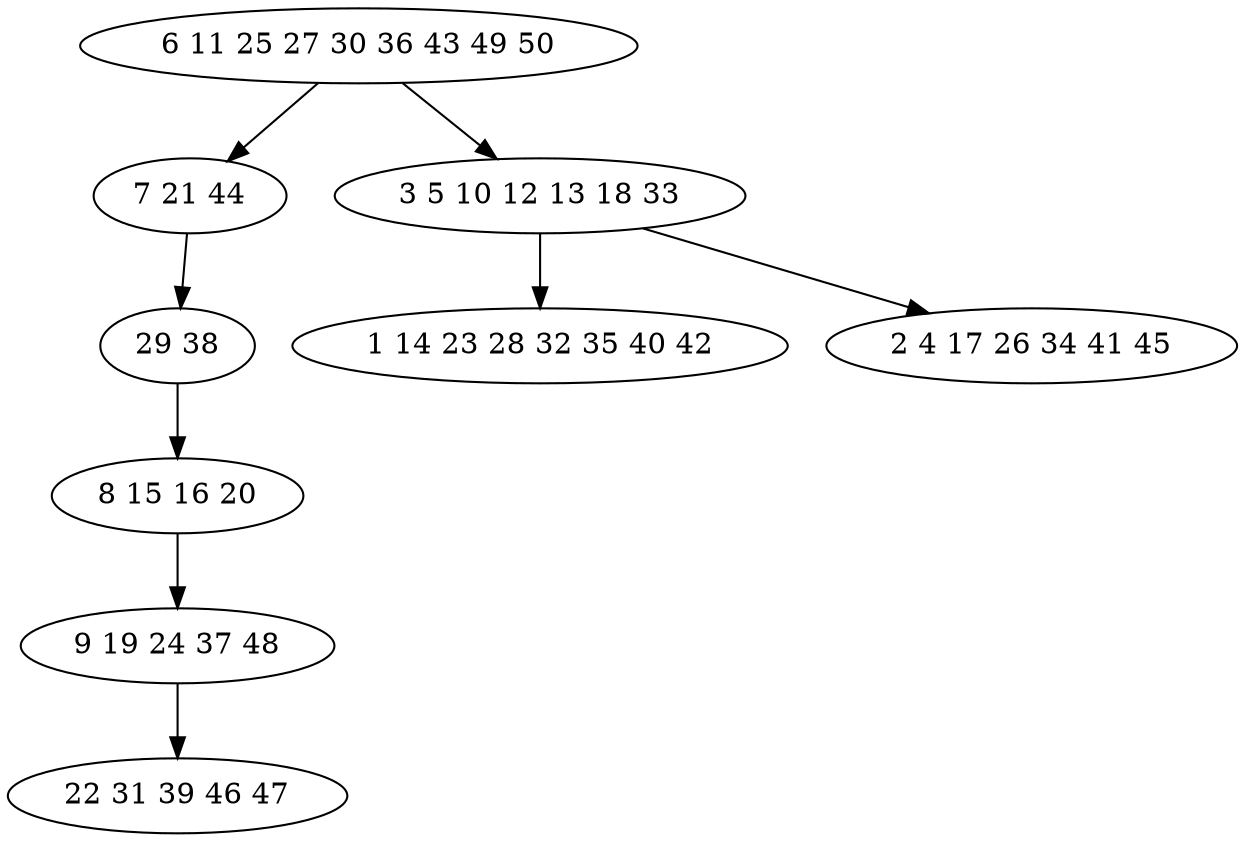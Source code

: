 digraph true_tree {
	"0" -> "1"
	"1" -> "2"
	"2" -> "3"
	"3" -> "4"
	"4" -> "5"
	"0" -> "6"
	"6" -> "7"
	"6" -> "8"
	"0" [label="6 11 25 27 30 36 43 49 50"];
	"1" [label="7 21 44"];
	"2" [label="29 38"];
	"3" [label="8 15 16 20"];
	"4" [label="9 19 24 37 48"];
	"5" [label="22 31 39 46 47"];
	"6" [label="3 5 10 12 13 18 33"];
	"7" [label="1 14 23 28 32 35 40 42"];
	"8" [label="2 4 17 26 34 41 45"];
}
